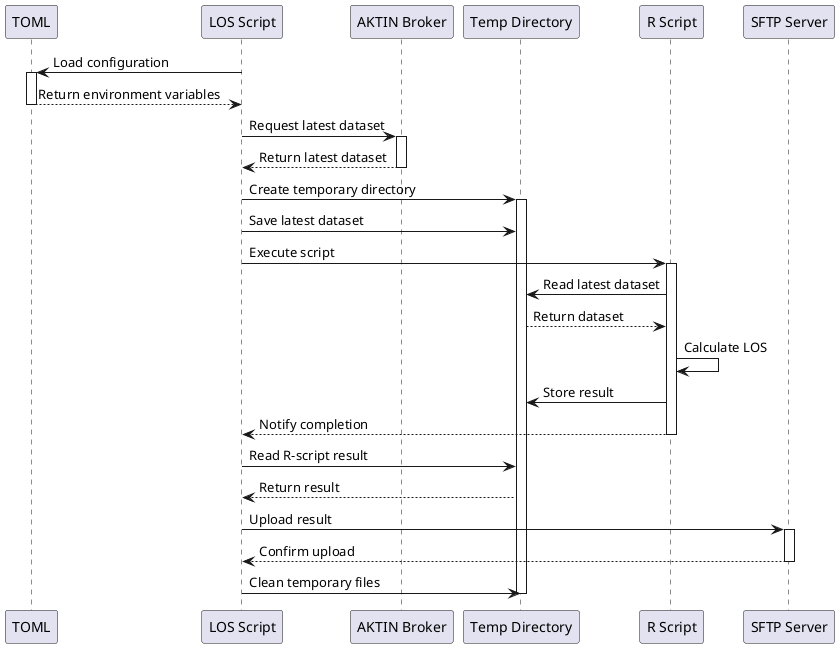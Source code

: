 @startuml
participant "TOML" as toml
participant "LOS Script" as python
participant "AKTIN Broker" as broker
participant "Temp Directory" as tmp
participant "R Script" as rscript
participant "SFTP Server" as sftp

python -> toml: Load configuration
activate toml
toml --> python: Return environment variables
deactivate toml

python -> broker: Request latest dataset
activate broker
broker --> python: Return latest dataset
deactivate broker

python -> tmp: Create temporary directory
activate tmp
python -> tmp: Save latest dataset

python -> rscript: Execute script
activate rscript
rscript -> tmp: Read latest dataset
tmp --> rscript: Return dataset
rscript -> rscript: Calculate LOS
rscript -> tmp: Store result
rscript --> python: Notify completion
deactivate rscript

python -> tmp: Read R-script result
tmp --> python: Return result

python -> sftp: Upload result
activate sftp
sftp --> python: Confirm upload
deactivate sftp

python -> tmp: Clean temporary files
deactivate tmp
@enduml
